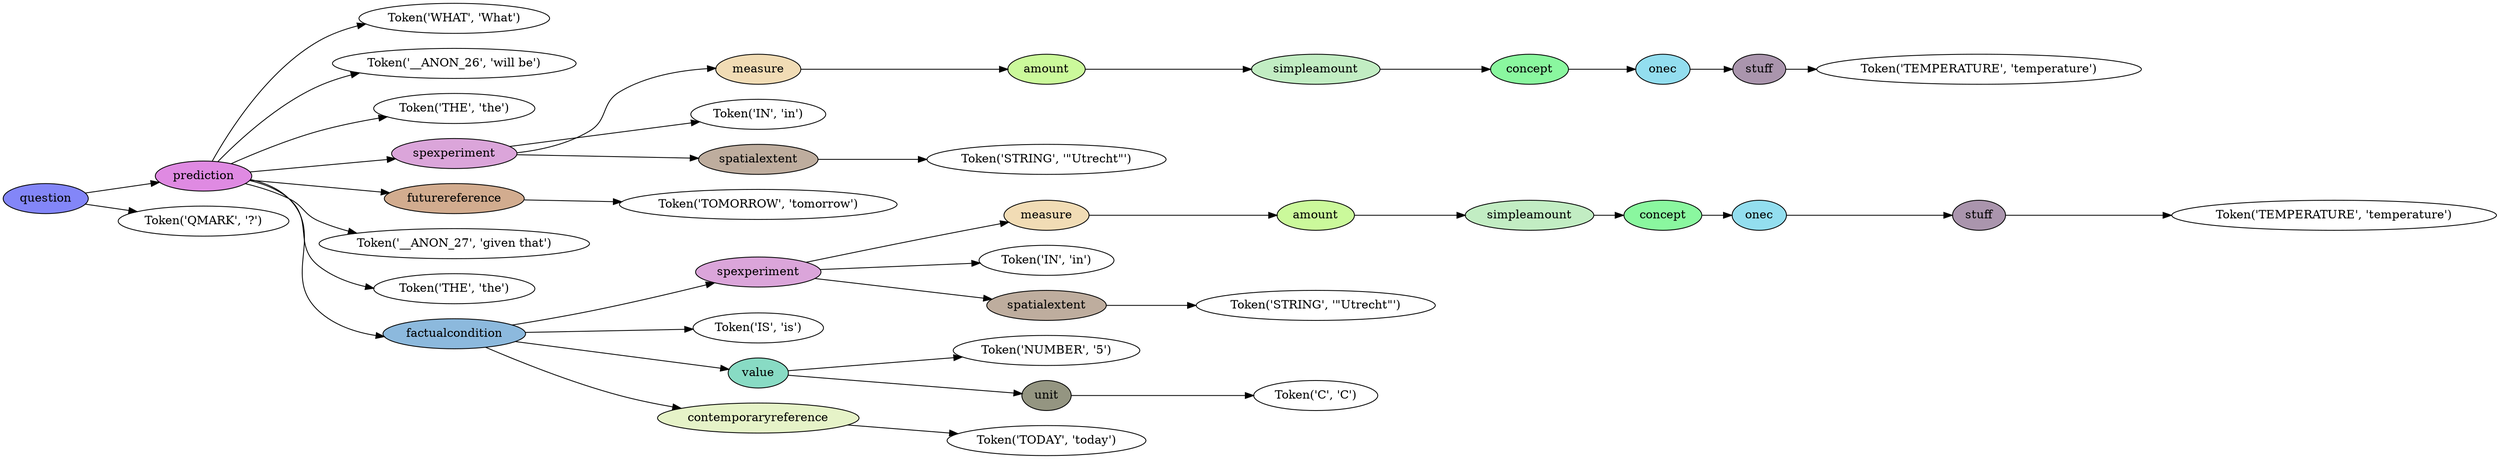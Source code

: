 digraph G {
rankdir=LR;
0 [label="Token('WHAT', 'What')"];
1 [label="Token('__ANON_26', 'will be')"];
2 [label="Token('THE', 'the')"];
3 [label="Token('TEMPERATURE', 'temperature')"];
4 [fillcolor="#aa95ad", label=stuff, style=filled];
4 -> 3;
5 [fillcolor="#93deef", label=onec, style=filled];
5 -> 4;
6 [fillcolor="#8af79f", label=concept, style=filled];
6 -> 5;
7 [fillcolor="#c2edc3", label=simpleamount, style=filled];
7 -> 6;
8 [fillcolor="#cbf99b", label=amount, style=filled];
8 -> 7;
9 [fillcolor="#f1dcb5", label=measure, style=filled];
9 -> 8;
10 [label="Token('IN', 'in')"];
11 [label="Token('STRING', '\"Utrecht\"')"];
12 [fillcolor="#bead9e", label=spatialextent, style=filled];
12 -> 11;
13 [fillcolor="#dba5da", label=spexperiment, style=filled];
13 -> 9;
13 -> 10;
13 -> 12;
14 [label="Token('TOMORROW', 'tomorrow')"];
15 [fillcolor="#d2ac8f", label=futurereference, style=filled];
15 -> 14;
16 [label="Token('__ANON_27', 'given that')"];
17 [label="Token('THE', 'the')"];
18 [label="Token('TEMPERATURE', 'temperature')"];
19 [fillcolor="#aa95ad", label=stuff, style=filled];
19 -> 18;
20 [fillcolor="#93deef", label=onec, style=filled];
20 -> 19;
21 [fillcolor="#8af79f", label=concept, style=filled];
21 -> 20;
22 [fillcolor="#c2edc3", label=simpleamount, style=filled];
22 -> 21;
23 [fillcolor="#cbf99b", label=amount, style=filled];
23 -> 22;
24 [fillcolor="#f1dcb5", label=measure, style=filled];
24 -> 23;
25 [label="Token('IN', 'in')"];
26 [label="Token('STRING', '\"Utrecht\"')"];
27 [fillcolor="#bead9e", label=spatialextent, style=filled];
27 -> 26;
28 [fillcolor="#dba5da", label=spexperiment, style=filled];
28 -> 24;
28 -> 25;
28 -> 27;
29 [label="Token('IS', 'is')"];
30 [label="Token('NUMBER', '5')"];
31 [label="Token('C', 'C')"];
32 [fillcolor="#949581", label=unit, style=filled];
32 -> 31;
33 [fillcolor="#88dbc4", label=value, style=filled];
33 -> 30;
33 -> 32;
34 [label="Token('TODAY', 'today')"];
35 [fillcolor="#e6f3c8", label=contemporaryreference, style=filled];
35 -> 34;
36 [fillcolor="#8cb9dd", label=factualcondition, style=filled];
36 -> 28;
36 -> 29;
36 -> 33;
36 -> 35;
37 [fillcolor="#df8ae2", label=prediction, style=filled];
37 -> 0;
37 -> 1;
37 -> 2;
37 -> 13;
37 -> 15;
37 -> 16;
37 -> 17;
37 -> 36;
38 [label="Token('QMARK', '?')"];
39 [fillcolor="#8386f8", label=question, style=filled];
39 -> 37;
39 -> 38;
}
